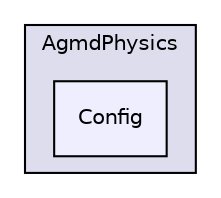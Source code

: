 digraph "src/AgmdPhysics/Config" {
  compound=true
  node [ fontsize="10", fontname="Helvetica"];
  edge [ labelfontsize="10", labelfontname="Helvetica"];
  subgraph clusterdir_241771118764bf85f747bdd58a68b9ce {
    graph [ bgcolor="#ddddee", pencolor="black", label="AgmdPhysics" fontname="Helvetica", fontsize="10", URL="dir_241771118764bf85f747bdd58a68b9ce.html"]
  dir_0ba2610e355cbb545d36e0a82f4d5217 [shape=box, label="Config", style="filled", fillcolor="#eeeeff", pencolor="black", URL="dir_0ba2610e355cbb545d36e0a82f4d5217.html"];
  }
}
